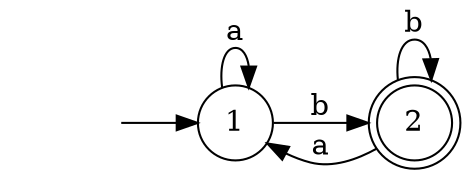 digraph G {
	rankdir=LR;
	null [shape = plaintext label=""]
	1 [shape=circle];
	2 [shape=doublecircle];
	null -> 1
	1 -> 1 [label = "a"];
	1 -> 2 [label = "b"];
	2 -> 1 [label = "a"];
	2 -> 2 [label = "b"];
}

